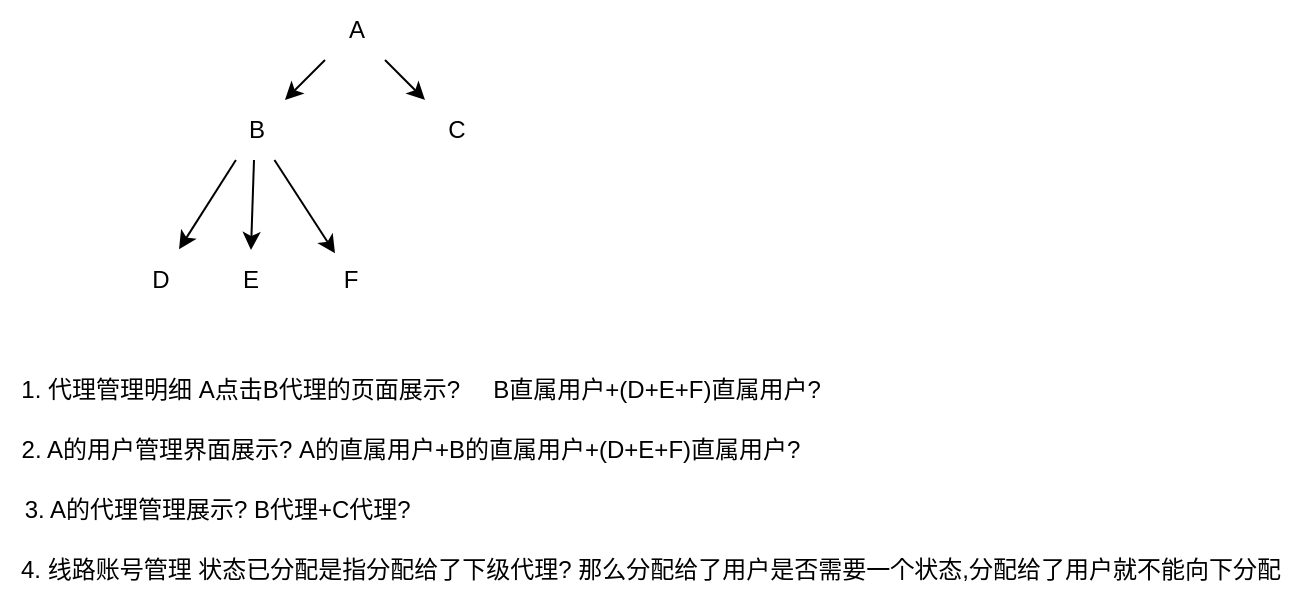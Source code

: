 <mxfile version="20.4.1" type="github">
  <diagram id="2NmkPExNEDpacEzLqVlR" name="第 1 页">
    <mxGraphModel dx="834" dy="443" grid="1" gridSize="10" guides="1" tooltips="1" connect="1" arrows="1" fold="1" page="1" pageScale="1" pageWidth="827" pageHeight="1169" math="0" shadow="0">
      <root>
        <mxCell id="0" />
        <mxCell id="1" parent="0" />
        <mxCell id="X9OZlVAOR6Cq23795ibG-1" value="A" style="text;html=1;align=center;verticalAlign=middle;resizable=0;points=[];autosize=1;strokeColor=none;fillColor=none;" vertex="1" parent="1">
          <mxGeometry x="257.5" y="30" width="30" height="30" as="geometry" />
        </mxCell>
        <mxCell id="X9OZlVAOR6Cq23795ibG-2" value="B" style="text;html=1;align=center;verticalAlign=middle;resizable=0;points=[];autosize=1;strokeColor=none;fillColor=none;" vertex="1" parent="1">
          <mxGeometry x="207.5" y="80" width="30" height="30" as="geometry" />
        </mxCell>
        <mxCell id="X9OZlVAOR6Cq23795ibG-3" value="C" style="text;html=1;align=center;verticalAlign=middle;resizable=0;points=[];autosize=1;strokeColor=none;fillColor=none;" vertex="1" parent="1">
          <mxGeometry x="307.5" y="80" width="30" height="30" as="geometry" />
        </mxCell>
        <mxCell id="X9OZlVAOR6Cq23795ibG-4" value="D" style="text;html=1;align=center;verticalAlign=middle;resizable=0;points=[];autosize=1;strokeColor=none;fillColor=none;" vertex="1" parent="1">
          <mxGeometry x="160" y="155" width="30" height="30" as="geometry" />
        </mxCell>
        <mxCell id="X9OZlVAOR6Cq23795ibG-5" value="E" style="text;html=1;align=center;verticalAlign=middle;resizable=0;points=[];autosize=1;strokeColor=none;fillColor=none;" vertex="1" parent="1">
          <mxGeometry x="205" y="155" width="30" height="30" as="geometry" />
        </mxCell>
        <mxCell id="X9OZlVAOR6Cq23795ibG-6" value="F" style="text;html=1;align=center;verticalAlign=middle;resizable=0;points=[];autosize=1;strokeColor=none;fillColor=none;" vertex="1" parent="1">
          <mxGeometry x="255" y="155" width="30" height="30" as="geometry" />
        </mxCell>
        <mxCell id="X9OZlVAOR6Cq23795ibG-7" value="" style="endArrow=classic;html=1;rounded=0;" edge="1" parent="1" source="X9OZlVAOR6Cq23795ibG-1" target="X9OZlVAOR6Cq23795ibG-2">
          <mxGeometry width="50" height="50" relative="1" as="geometry">
            <mxPoint x="397.5" y="250" as="sourcePoint" />
            <mxPoint x="447.5" y="200" as="targetPoint" />
          </mxGeometry>
        </mxCell>
        <mxCell id="X9OZlVAOR6Cq23795ibG-9" value="" style="endArrow=classic;html=1;rounded=0;" edge="1" parent="1" source="X9OZlVAOR6Cq23795ibG-1" target="X9OZlVAOR6Cq23795ibG-3">
          <mxGeometry width="50" height="50" relative="1" as="geometry">
            <mxPoint x="267.5" y="80" as="sourcePoint" />
            <mxPoint x="317.5" y="30" as="targetPoint" />
          </mxGeometry>
        </mxCell>
        <mxCell id="X9OZlVAOR6Cq23795ibG-10" value="" style="endArrow=classic;html=1;rounded=0;entryX=0.817;entryY=-0.011;entryDx=0;entryDy=0;entryPerimeter=0;" edge="1" parent="1" source="X9OZlVAOR6Cq23795ibG-2" target="X9OZlVAOR6Cq23795ibG-4">
          <mxGeometry width="50" height="50" relative="1" as="geometry">
            <mxPoint x="267.5" y="70" as="sourcePoint" />
            <mxPoint x="247.5" y="90" as="targetPoint" />
          </mxGeometry>
        </mxCell>
        <mxCell id="X9OZlVAOR6Cq23795ibG-11" value="" style="endArrow=classic;html=1;rounded=0;" edge="1" parent="1" source="X9OZlVAOR6Cq23795ibG-2" target="X9OZlVAOR6Cq23795ibG-5">
          <mxGeometry width="50" height="50" relative="1" as="geometry">
            <mxPoint x="222.95" y="120" as="sourcePoint" />
            <mxPoint x="194.51" y="164.67" as="targetPoint" />
          </mxGeometry>
        </mxCell>
        <mxCell id="X9OZlVAOR6Cq23795ibG-12" value="" style="endArrow=classic;html=1;rounded=0;entryX=0.25;entryY=0.056;entryDx=0;entryDy=0;entryPerimeter=0;" edge="1" parent="1" source="X9OZlVAOR6Cq23795ibG-2" target="X9OZlVAOR6Cq23795ibG-6">
          <mxGeometry width="50" height="50" relative="1" as="geometry">
            <mxPoint x="232" y="120" as="sourcePoint" />
            <mxPoint x="230.5" y="165" as="targetPoint" />
          </mxGeometry>
        </mxCell>
        <mxCell id="X9OZlVAOR6Cq23795ibG-13" value="1. 代理管理明细 A点击B代理的页面展示?&amp;nbsp; &amp;nbsp; &amp;nbsp;B直属用户+(D+E+F)直属用户?" style="text;html=1;align=center;verticalAlign=middle;resizable=0;points=[];autosize=1;strokeColor=none;fillColor=none;" vertex="1" parent="1">
          <mxGeometry x="95" y="210" width="420" height="30" as="geometry" />
        </mxCell>
        <mxCell id="X9OZlVAOR6Cq23795ibG-14" value="2. A的用户管理界面展示? A的直属用户+B的直属用户+(D+E+F)直属用户?" style="text;html=1;align=center;verticalAlign=middle;resizable=0;points=[];autosize=1;strokeColor=none;fillColor=none;" vertex="1" parent="1">
          <mxGeometry x="95" y="240" width="410" height="30" as="geometry" />
        </mxCell>
        <mxCell id="X9OZlVAOR6Cq23795ibG-15" value="3. A的代理管理展示? B代理+C代理?&amp;nbsp;" style="text;html=1;align=center;verticalAlign=middle;resizable=0;points=[];autosize=1;strokeColor=none;fillColor=none;" vertex="1" parent="1">
          <mxGeometry x="95" y="270" width="220" height="30" as="geometry" />
        </mxCell>
        <mxCell id="X9OZlVAOR6Cq23795ibG-16" value="4. 线路账号管理 状态已分配是指分配给了下级代理? 那么分配给了用户是否需要一个状态,分配给了用户就不能向下分配" style="text;html=1;align=center;verticalAlign=middle;resizable=0;points=[];autosize=1;strokeColor=none;fillColor=none;" vertex="1" parent="1">
          <mxGeometry x="95" y="300" width="650" height="30" as="geometry" />
        </mxCell>
      </root>
    </mxGraphModel>
  </diagram>
</mxfile>
